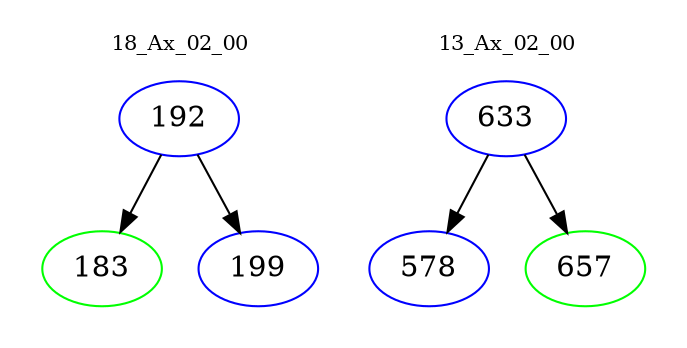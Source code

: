 digraph{
subgraph cluster_0 {
color = white
label = "18_Ax_02_00";
fontsize=10;
T0_192 [label="192", color="blue"]
T0_192 -> T0_183 [color="black"]
T0_183 [label="183", color="green"]
T0_192 -> T0_199 [color="black"]
T0_199 [label="199", color="blue"]
}
subgraph cluster_1 {
color = white
label = "13_Ax_02_00";
fontsize=10;
T1_633 [label="633", color="blue"]
T1_633 -> T1_578 [color="black"]
T1_578 [label="578", color="blue"]
T1_633 -> T1_657 [color="black"]
T1_657 [label="657", color="green"]
}
}
